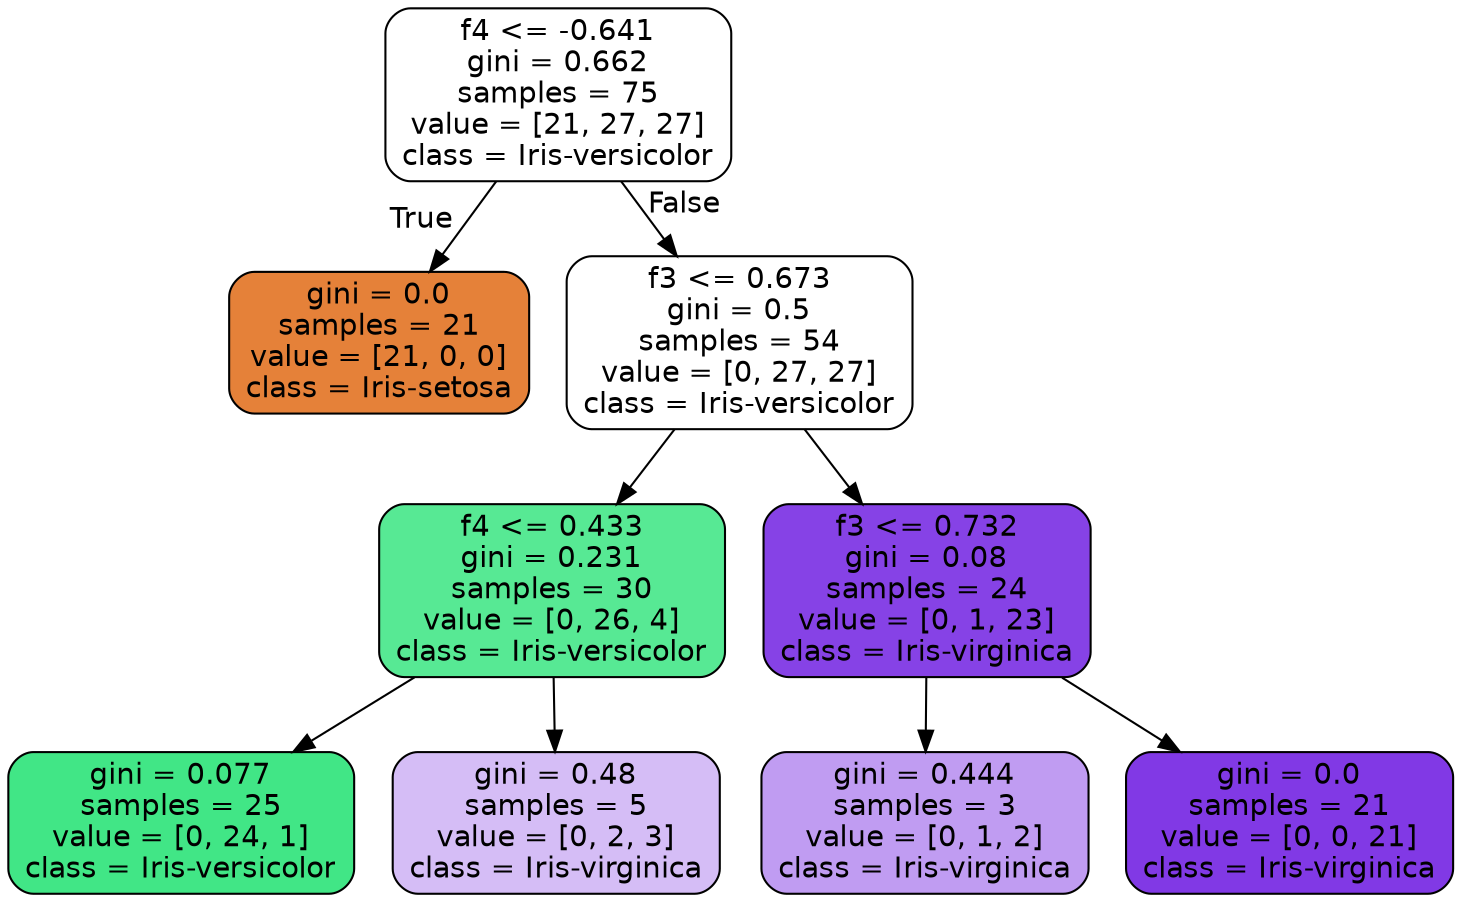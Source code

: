 digraph Tree {
node [shape=box, style="filled, rounded", color="black", fontname="helvetica"] ;
edge [fontname="helvetica"] ;
0 [label="f4 <= -0.641\ngini = 0.662\nsamples = 75\nvalue = [21, 27, 27]\nclass = Iris-versicolor", fillcolor="#ffffff"] ;
1 [label="gini = 0.0\nsamples = 21\nvalue = [21, 0, 0]\nclass = Iris-setosa", fillcolor="#e58139"] ;
0 -> 1 [labeldistance=2.5, labelangle=45, headlabel="True"] ;
2 [label="f3 <= 0.673\ngini = 0.5\nsamples = 54\nvalue = [0, 27, 27]\nclass = Iris-versicolor", fillcolor="#ffffff"] ;
0 -> 2 [labeldistance=2.5, labelangle=-45, headlabel="False"] ;
3 [label="f4 <= 0.433\ngini = 0.231\nsamples = 30\nvalue = [0, 26, 4]\nclass = Iris-versicolor", fillcolor="#57e994"] ;
2 -> 3 ;
4 [label="gini = 0.077\nsamples = 25\nvalue = [0, 24, 1]\nclass = Iris-versicolor", fillcolor="#41e686"] ;
3 -> 4 ;
5 [label="gini = 0.48\nsamples = 5\nvalue = [0, 2, 3]\nclass = Iris-virginica", fillcolor="#d5bdf6"] ;
3 -> 5 ;
6 [label="f3 <= 0.732\ngini = 0.08\nsamples = 24\nvalue = [0, 1, 23]\nclass = Iris-virginica", fillcolor="#8642e6"] ;
2 -> 6 ;
7 [label="gini = 0.444\nsamples = 3\nvalue = [0, 1, 2]\nclass = Iris-virginica", fillcolor="#c09cf2"] ;
6 -> 7 ;
8 [label="gini = 0.0\nsamples = 21\nvalue = [0, 0, 21]\nclass = Iris-virginica", fillcolor="#8139e5"] ;
6 -> 8 ;
}